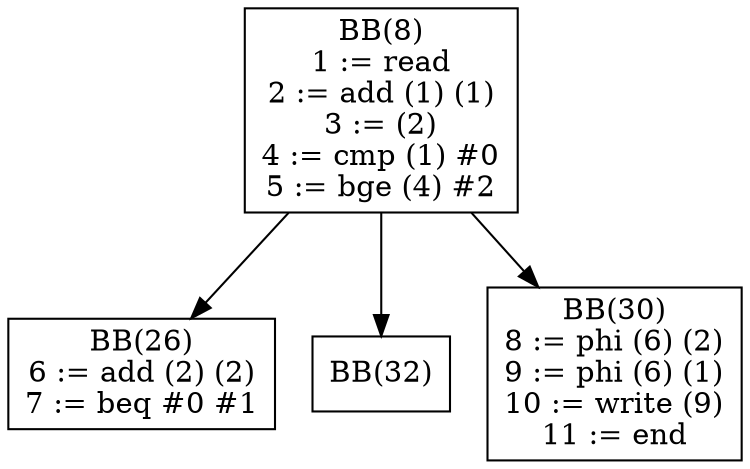 digraph G {
bb8[shape = box, label = "BB(8)\n" + "1 := read\n" + "2 := add (1) (1)\n" + "3 := (2)\n" + "4 := cmp (1) #0\n" + "5 := bge (4) #2\n"];
bb26[shape = box, label = "BB(26)\n" + "6 := add (2) (2)\n" + "7 := beq #0 #1\n"];
bb32[shape = box, label = "BB(32)\n"];
bb30[shape = box, label = "BB(30)\n" + "8 := phi (6) (2)\n" + "9 := phi (6) (1)\n" + "10 := write (9)\n" + "11 := end\n"];
bb8 -> bb26;
bb8 -> bb32;
bb8 -> bb30;
}
